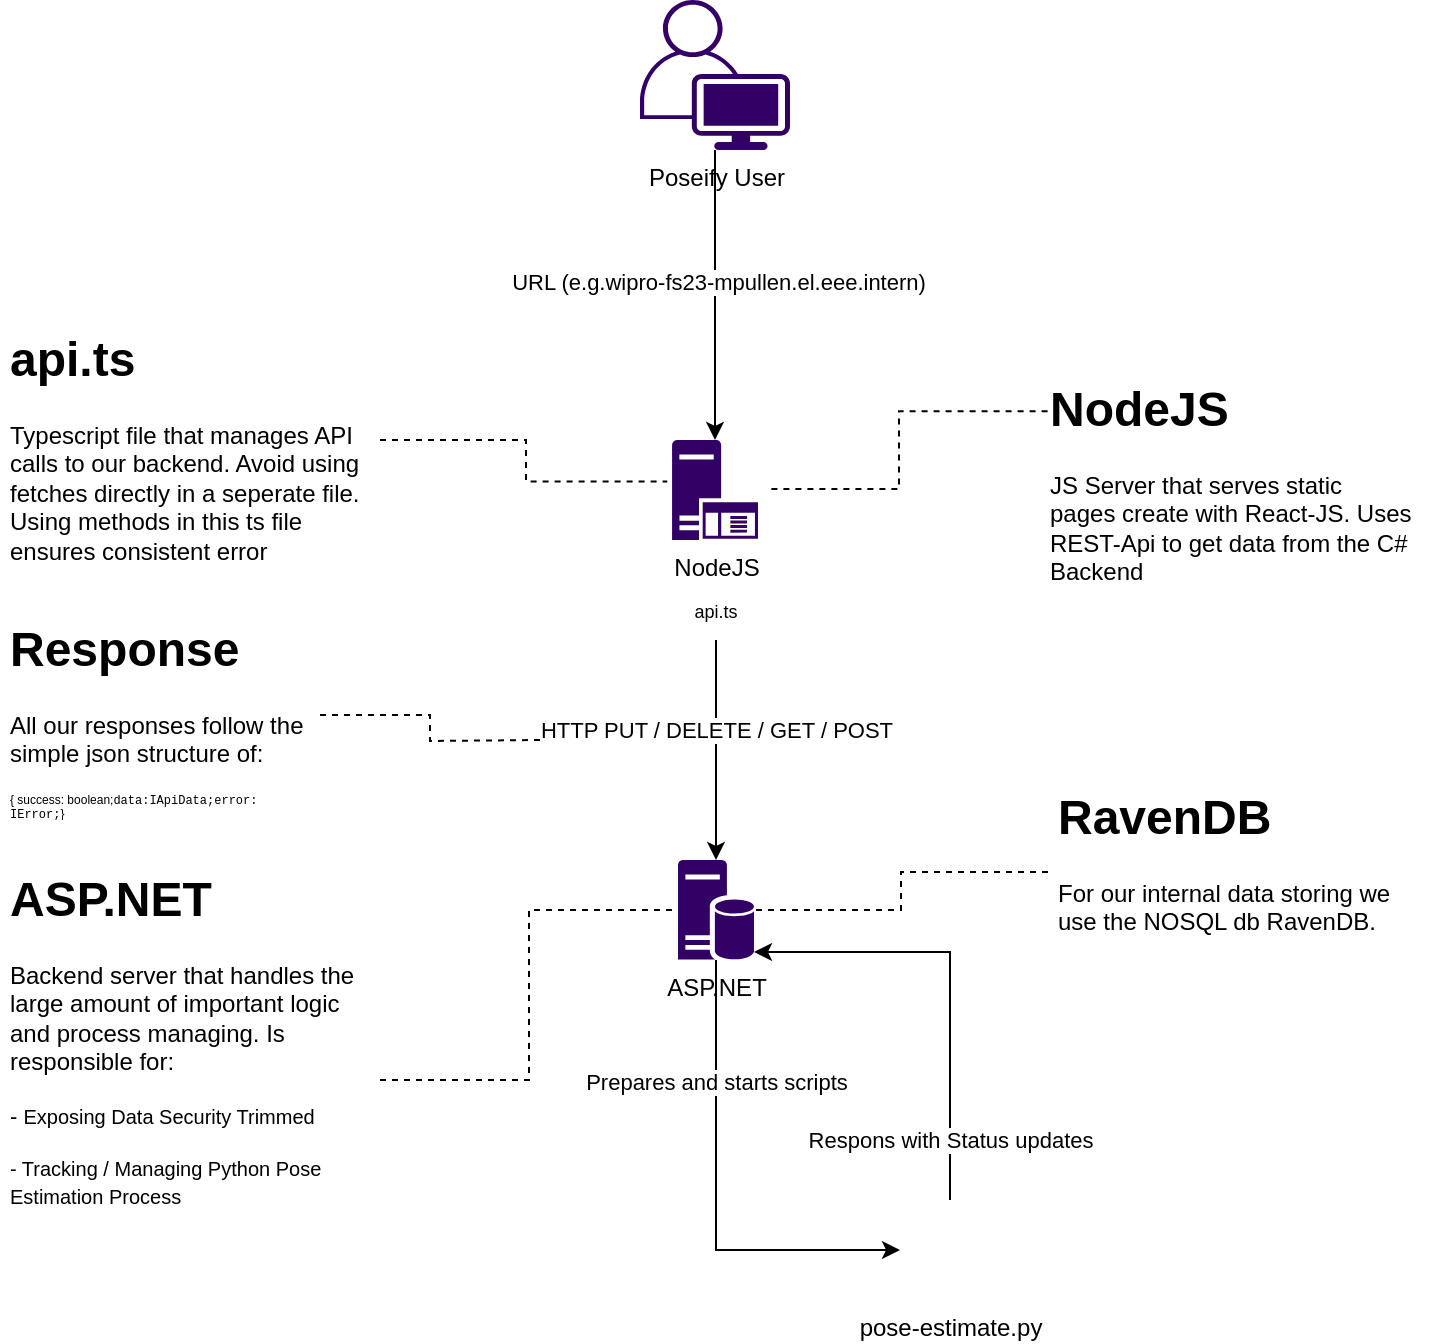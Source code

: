 <mxfile version="21.0.2" type="device"><diagram name="Page-1" id="9Ys2F5K6Yu5i55ujjXcN"><mxGraphModel dx="1090" dy="718" grid="1" gridSize="10" guides="1" tooltips="1" connect="1" arrows="1" fold="1" page="1" pageScale="1" pageWidth="827" pageHeight="1169" math="0" shadow="0"><root><mxCell id="0"/><mxCell id="1" parent="0"/><mxCell id="IJeZ8tViUeQ1nA_x8BDN-12" style="edgeStyle=orthogonalEdgeStyle;rounded=0;orthogonalLoop=1;jettySize=auto;html=1;entryX=0.5;entryY=0;entryDx=0;entryDy=0;entryPerimeter=0;" edge="1" parent="1" source="IJeZ8tViUeQ1nA_x8BDN-6" target="IJeZ8tViUeQ1nA_x8BDN-7"><mxGeometry relative="1" as="geometry"/></mxCell><mxCell id="IJeZ8tViUeQ1nA_x8BDN-13" value="URL (e.g.wipro-fs23-mpullen.el.eee.intern)" style="edgeLabel;html=1;align=center;verticalAlign=middle;resizable=0;points=[];" vertex="1" connectable="0" parent="IJeZ8tViUeQ1nA_x8BDN-12"><mxGeometry x="-0.195" relative="1" as="geometry"><mxPoint x="1" y="7" as="offset"/></mxGeometry></mxCell><mxCell id="IJeZ8tViUeQ1nA_x8BDN-6" value="Poseify User" style="points=[[0.35,0,0],[0.98,0.51,0],[1,0.71,0],[0.67,1,0],[0,0.795,0],[0,0.65,0]];verticalLabelPosition=bottom;sketch=0;html=1;verticalAlign=top;aspect=fixed;align=center;pointerEvents=1;shape=mxgraph.cisco19.user;fillColor=#330066;strokeColor=none;" vertex="1" parent="1"><mxGeometry x="380" y="80" width="75" height="75" as="geometry"/></mxCell><mxCell id="IJeZ8tViUeQ1nA_x8BDN-7" value="NodeJS" style="sketch=0;aspect=fixed;pointerEvents=1;shadow=0;dashed=0;html=1;strokeColor=none;labelPosition=center;verticalLabelPosition=bottom;verticalAlign=top;align=center;fillColor=#330066;shape=mxgraph.mscae.enterprise.application_server" vertex="1" parent="1"><mxGeometry x="396" y="300" width="43" height="50" as="geometry"/></mxCell><mxCell id="IJeZ8tViUeQ1nA_x8BDN-10" style="edgeStyle=orthogonalEdgeStyle;rounded=0;orthogonalLoop=1;jettySize=auto;html=1;exitX=0.02;exitY=0.172;exitDx=0;exitDy=0;entryX=1.088;entryY=0.49;entryDx=0;entryDy=0;entryPerimeter=0;strokeColor=default;dashed=1;endArrow=none;endFill=0;exitPerimeter=0;" edge="1" parent="1" source="IJeZ8tViUeQ1nA_x8BDN-9" target="IJeZ8tViUeQ1nA_x8BDN-7"><mxGeometry relative="1" as="geometry"/></mxCell><mxCell id="IJeZ8tViUeQ1nA_x8BDN-9" value="&lt;h1&gt;NodeJS&lt;/h1&gt;&lt;p&gt;JS Server that serves static pages create with React-JS. Uses REST-Api to get data from the C# Backend&lt;/p&gt;" style="text;html=1;strokeColor=none;fillColor=none;spacing=5;spacingTop=-20;whiteSpace=wrap;overflow=hidden;rounded=0;" vertex="1" parent="1"><mxGeometry x="580" y="265" width="190" height="120" as="geometry"/></mxCell><mxCell id="IJeZ8tViUeQ1nA_x8BDN-27" style="edgeStyle=orthogonalEdgeStyle;rounded=0;orthogonalLoop=1;jettySize=auto;html=1;entryX=0.5;entryY=0;entryDx=0;entryDy=0;entryPerimeter=0;" edge="1" parent="1" source="IJeZ8tViUeQ1nA_x8BDN-11" target="IJeZ8tViUeQ1nA_x8BDN-16"><mxGeometry relative="1" as="geometry"/></mxCell><mxCell id="IJeZ8tViUeQ1nA_x8BDN-28" value="HTTP PUT / DELETE / GET / POST" style="edgeLabel;html=1;align=center;verticalAlign=middle;resizable=0;points=[];" vertex="1" connectable="0" parent="IJeZ8tViUeQ1nA_x8BDN-27"><mxGeometry x="-0.184" relative="1" as="geometry"><mxPoint as="offset"/></mxGeometry></mxCell><mxCell id="IJeZ8tViUeQ1nA_x8BDN-11" value="&lt;font style=&quot;font-size: 9px;&quot;&gt;api.ts&lt;/font&gt;" style="text;html=1;strokeColor=none;fillColor=none;align=center;verticalAlign=middle;whiteSpace=wrap;rounded=0;" vertex="1" parent="1"><mxGeometry x="388" y="370" width="60" height="30" as="geometry"/></mxCell><mxCell id="IJeZ8tViUeQ1nA_x8BDN-15" style="edgeStyle=orthogonalEdgeStyle;rounded=0;orthogonalLoop=1;jettySize=auto;html=1;endArrow=none;endFill=0;dashed=1;entryX=-0.055;entryY=0.414;entryDx=0;entryDy=0;entryPerimeter=0;" edge="1" parent="1" source="IJeZ8tViUeQ1nA_x8BDN-14" target="IJeZ8tViUeQ1nA_x8BDN-7"><mxGeometry relative="1" as="geometry"/></mxCell><mxCell id="IJeZ8tViUeQ1nA_x8BDN-14" value="&lt;h1&gt;api.ts&lt;/h1&gt;&lt;p&gt;Typescript file that manages API calls to our backend. Avoid using fetches directly in a seperate file. Using methods in this ts file ensures consistent error handeling.&lt;/p&gt;" style="text;html=1;strokeColor=none;fillColor=none;spacing=5;spacingTop=-20;whiteSpace=wrap;overflow=hidden;rounded=0;" vertex="1" parent="1"><mxGeometry x="60" y="240" width="190" height="120" as="geometry"/></mxCell><mxCell id="IJeZ8tViUeQ1nA_x8BDN-23" style="edgeStyle=orthogonalEdgeStyle;rounded=0;orthogonalLoop=1;jettySize=auto;html=1;exitX=0.5;exitY=1;exitDx=0;exitDy=0;exitPerimeter=0;entryX=0;entryY=0.5;entryDx=0;entryDy=0;" edge="1" parent="1" source="IJeZ8tViUeQ1nA_x8BDN-16" target="IJeZ8tViUeQ1nA_x8BDN-22"><mxGeometry relative="1" as="geometry"/></mxCell><mxCell id="IJeZ8tViUeQ1nA_x8BDN-26" value="Prepares and starts scripts" style="edgeLabel;html=1;align=center;verticalAlign=middle;resizable=0;points=[];" vertex="1" connectable="0" parent="IJeZ8tViUeQ1nA_x8BDN-23"><mxGeometry x="-0.465" relative="1" as="geometry"><mxPoint y="-3" as="offset"/></mxGeometry></mxCell><mxCell id="IJeZ8tViUeQ1nA_x8BDN-16" value="ASP.NET" style="sketch=0;aspect=fixed;pointerEvents=1;shadow=0;dashed=0;html=1;strokeColor=none;labelPosition=center;verticalLabelPosition=bottom;verticalAlign=top;align=center;fillColor=#330066;shape=mxgraph.mscae.enterprise.database_server" vertex="1" parent="1"><mxGeometry x="399" y="510" width="38" height="50" as="geometry"/></mxCell><mxCell id="IJeZ8tViUeQ1nA_x8BDN-19" style="edgeStyle=orthogonalEdgeStyle;rounded=0;orthogonalLoop=1;jettySize=auto;html=1;entryX=1;entryY=0.5;entryDx=0;entryDy=0;entryPerimeter=0;endArrow=none;endFill=0;dashed=1;" edge="1" parent="1" source="IJeZ8tViUeQ1nA_x8BDN-18" target="IJeZ8tViUeQ1nA_x8BDN-16"><mxGeometry relative="1" as="geometry"/></mxCell><mxCell id="IJeZ8tViUeQ1nA_x8BDN-18" value="&lt;h1&gt;RavenDB&lt;/h1&gt;&lt;p&gt;For our internal data storing we use the NOSQL db RavenDB.&lt;/p&gt;" style="text;html=1;strokeColor=none;fillColor=none;spacing=5;spacingTop=-20;whiteSpace=wrap;overflow=hidden;rounded=0;" vertex="1" parent="1"><mxGeometry x="584" y="468.5" width="190" height="95" as="geometry"/></mxCell><mxCell id="IJeZ8tViUeQ1nA_x8BDN-17" value="" style="shape=image;verticalLabelPosition=bottom;labelBackgroundColor=default;verticalAlign=top;aspect=fixed;imageAspect=0;image=https://images.g2crowd.com/uploads/product/image/social_landscape/social_landscape_30e9c819f3fc162460f4ecf69a391b94/ravendb.png;" vertex="1" parent="1"><mxGeometry x="694" y="480" width="80" height="42" as="geometry"/></mxCell><mxCell id="IJeZ8tViUeQ1nA_x8BDN-21" style="edgeStyle=orthogonalEdgeStyle;rounded=0;orthogonalLoop=1;jettySize=auto;html=1;entryX=0;entryY=0.5;entryDx=0;entryDy=0;entryPerimeter=0;endArrow=none;endFill=0;dashed=1;" edge="1" parent="1" source="IJeZ8tViUeQ1nA_x8BDN-20" target="IJeZ8tViUeQ1nA_x8BDN-16"><mxGeometry relative="1" as="geometry"/></mxCell><mxCell id="IJeZ8tViUeQ1nA_x8BDN-20" value="&lt;h1&gt;ASP.NET&lt;/h1&gt;&lt;p&gt;Backend server that handles the large amount of important logic and process managing. Is responsible for:&lt;/p&gt;&lt;p style=&quot;&quot;&gt;&lt;font style=&quot;font-size: 11px;&quot;&gt;- &lt;/font&gt;&lt;font style=&quot;font-size: 10px;&quot;&gt;Exposing Data Security Trimmed&lt;/font&gt;&lt;/p&gt;&lt;p style=&quot;&quot;&gt;&lt;font style=&quot;font-size: 10px;&quot;&gt;- Tracking / Managing Python Pose Estimation Process&lt;/font&gt;&lt;/p&gt;" style="text;html=1;strokeColor=none;fillColor=none;spacing=5;spacingTop=-20;whiteSpace=wrap;overflow=hidden;rounded=0;" vertex="1" parent="1"><mxGeometry x="60" y="510" width="190" height="220" as="geometry"/></mxCell><mxCell id="IJeZ8tViUeQ1nA_x8BDN-24" style="edgeStyle=orthogonalEdgeStyle;rounded=0;orthogonalLoop=1;jettySize=auto;html=1;entryX=1;entryY=0.92;entryDx=0;entryDy=0;entryPerimeter=0;exitX=0.5;exitY=0;exitDx=0;exitDy=0;" edge="1" parent="1" source="IJeZ8tViUeQ1nA_x8BDN-22" target="IJeZ8tViUeQ1nA_x8BDN-16"><mxGeometry relative="1" as="geometry"><Array as="points"><mxPoint x="535" y="556"/></Array></mxGeometry></mxCell><mxCell id="IJeZ8tViUeQ1nA_x8BDN-25" value="Respons with Status updates" style="edgeLabel;html=1;align=center;verticalAlign=middle;resizable=0;points=[];" vertex="1" connectable="0" parent="IJeZ8tViUeQ1nA_x8BDN-24"><mxGeometry x="-0.512" y="1" relative="1" as="geometry"><mxPoint x="1" y="24" as="offset"/></mxGeometry></mxCell><mxCell id="IJeZ8tViUeQ1nA_x8BDN-22" value="pose-estimate.py" style="shape=image;html=1;verticalAlign=top;verticalLabelPosition=bottom;labelBackgroundColor=#ffffff;imageAspect=0;aspect=fixed;image=https://cdn1.iconfinder.com/data/icons/DarkGlass_Reworked/128x128/mimetypes/source_py.png" vertex="1" parent="1"><mxGeometry x="510" y="680" width="50" height="50" as="geometry"/></mxCell><mxCell id="IJeZ8tViUeQ1nA_x8BDN-30" style="edgeStyle=orthogonalEdgeStyle;rounded=0;orthogonalLoop=1;jettySize=auto;html=1;endArrow=none;endFill=0;dashed=1;" edge="1" parent="1" source="IJeZ8tViUeQ1nA_x8BDN-29"><mxGeometry relative="1" as="geometry"><mxPoint x="330" y="450" as="targetPoint"/></mxGeometry></mxCell><mxCell id="IJeZ8tViUeQ1nA_x8BDN-29" value="&lt;h1&gt;Response&lt;/h1&gt;&lt;p&gt;All our responses follow the simple json structure of:&lt;/p&gt;&lt;p style=&quot;font-size: 6px;&quot;&gt;{    success: boolean;&lt;span style=&quot;background-color: transparent; font-family: ui-monospace, SFMono-Regular, &amp;quot;SF Mono&amp;quot;, Menlo, Consolas, &amp;quot;Liberation Mono&amp;quot;, monospace;&quot;&gt;data:IApiData;&lt;/span&gt;&lt;span style=&quot;background-color: transparent; font-family: ui-monospace, SFMono-Regular, &amp;quot;SF Mono&amp;quot;, Menlo, Consolas, &amp;quot;Liberation Mono&amp;quot;, monospace;&quot;&gt;error: IError;&lt;/span&gt;&lt;span style=&quot;background-color: initial;&quot;&gt;}&lt;/span&gt;&lt;/p&gt;" style="text;html=1;strokeColor=none;fillColor=none;spacing=5;spacingTop=-20;whiteSpace=wrap;overflow=hidden;rounded=0;" vertex="1" parent="1"><mxGeometry x="60" y="385" width="160" height="105" as="geometry"/></mxCell></root></mxGraphModel></diagram></mxfile>